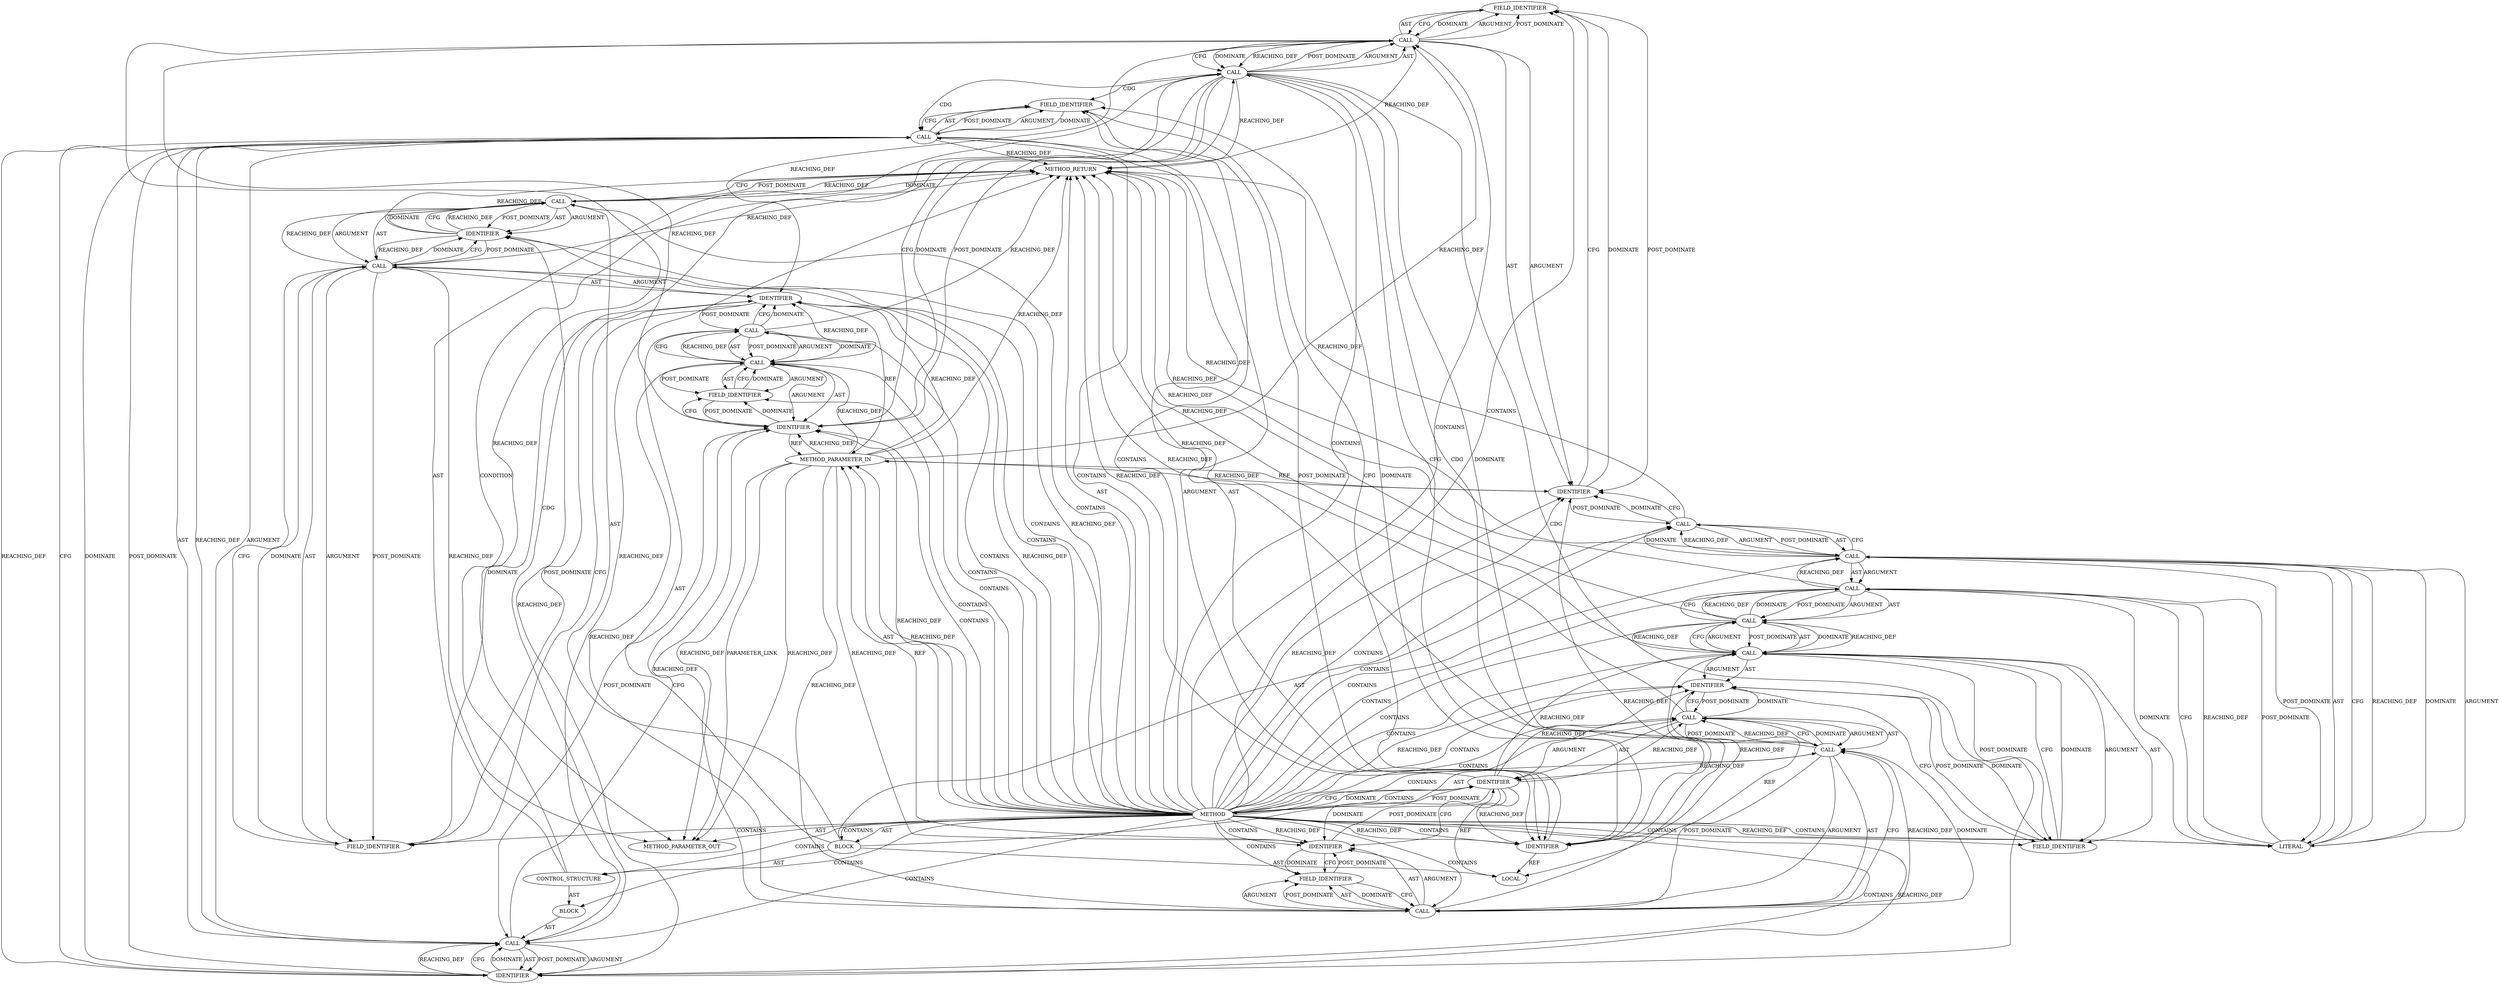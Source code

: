 digraph {
  8422 [label=FIELD_IDENTIFIER ORDER=2 ARGUMENT_INDEX=2 CODE="copy_mode" COLUMN_NUMBER=7 LINE_NUMBER=34 CANONICAL_NAME="copy_mode"]
  8437 [label=IDENTIFIER ORDER=2 ARGUMENT_INDEX=2 CODE="NULL" COLUMN_NUMBER=17 LINE_NUMBER=37 TYPE_FULL_NAME="ANY" NAME="NULL"]
  21505 [label=METHOD_PARAMETER_OUT ORDER=1 CODE="struct tls_strparser *strp" IS_VARIADIC=false COLUMN_NUMBER=34 LINE_NUMBER=29 TYPE_FULL_NAME="tls_strparser*" EVALUATION_STRATEGY="BY_VALUE" INDEX=1 NAME="strp"]
  8420 [label=CALL ORDER=1 ARGUMENT_INDEX=1 CODE="strp->copy_mode" COLUMN_NUMBER=7 METHOD_FULL_NAME="<operator>.indirectFieldAccess" LINE_NUMBER=34 TYPE_FULL_NAME="<empty>" DISPATCH_TYPE="STATIC_DISPATCH" SIGNATURE="" NAME="<operator>.indirectFieldAccess"]
  8438 [label=METHOD_RETURN ORDER=3 CODE="RET" COLUMN_NUMBER=1 LINE_NUMBER=29 TYPE_FULL_NAME="void" EVALUATION_STRATEGY="BY_VALUE"]
  8432 [label=FIELD_IDENTIFIER ORDER=2 ARGUMENT_INDEX=2 CODE="anchor" COLUMN_NUMBER=14 LINE_NUMBER=36 CANONICAL_NAME="anchor"]
  8413 [label=CALL ORDER=1 ARGUMENT_INDEX=1 CODE="&shinfo->dataref" COLUMN_NUMBER=37 METHOD_FULL_NAME="<operator>.addressOf" LINE_NUMBER=33 TYPE_FULL_NAME="<empty>" DISPATCH_TYPE="STATIC_DISPATCH" SIGNATURE="" NAME="<operator>.addressOf"]
  8407 [label=CALL ORDER=1 ARGUMENT_INDEX=1 CODE="strp->anchor" COLUMN_NUMBER=46 METHOD_FULL_NAME="<operator>.indirectFieldAccess" LINE_NUMBER=31 TYPE_FULL_NAME="<empty>" DISPATCH_TYPE="STATIC_DISPATCH" SIGNATURE="" NAME="<operator>.indirectFieldAccess"]
  8405 [label=IDENTIFIER ORDER=1 ARGUMENT_INDEX=1 CODE="shinfo" COLUMN_NUMBER=26 LINE_NUMBER=31 TYPE_FULL_NAME="skb_shared_info*" NAME="shinfo"]
  8433 [label=CALL ORDER=6 ARGUMENT_INDEX=-1 CODE="strp->anchor = NULL" COLUMN_NUMBER=2 METHOD_FULL_NAME="<operator>.assignment" LINE_NUMBER=37 TYPE_FULL_NAME="<empty>" DISPATCH_TYPE="STATIC_DISPATCH" SIGNATURE="" NAME="<operator>.assignment"]
  8416 [label=FIELD_IDENTIFIER ORDER=2 ARGUMENT_INDEX=2 CODE="dataref" COLUMN_NUMBER=38 LINE_NUMBER=33 CANONICAL_NAME="dataref"]
  8415 [label=IDENTIFIER ORDER=1 ARGUMENT_INDEX=1 CODE="shinfo" COLUMN_NUMBER=38 LINE_NUMBER=33 TYPE_FULL_NAME="skb_shared_info*" NAME="shinfo"]
  8431 [label=IDENTIFIER ORDER=1 ARGUMENT_INDEX=1 CODE="strp" COLUMN_NUMBER=14 LINE_NUMBER=36 TYPE_FULL_NAME="tls_strparser*" NAME="strp"]
  8414 [label=CALL ORDER=1 ARGUMENT_INDEX=1 CODE="shinfo->dataref" COLUMN_NUMBER=38 METHOD_FULL_NAME="<operator>.indirectFieldAccess" LINE_NUMBER=33 TYPE_FULL_NAME="<empty>" DISPATCH_TYPE="STATIC_DISPATCH" SIGNATURE="" NAME="<operator>.indirectFieldAccess"]
  8417 [label=LITERAL ORDER=2 ARGUMENT_INDEX=2 CODE="1" COLUMN_NUMBER=58 LINE_NUMBER=33 TYPE_FULL_NAME="int"]
  8402 [label=BLOCK ORDER=2 ARGUMENT_INDEX=-1 CODE="{
	struct skb_shared_info *shinfo = skb_shinfo(strp->anchor);

	DEBUG_NET_WARN_ON_ONCE(atomic_read(&shinfo->dataref) != 1);
	if (!strp->copy_mode)
		shinfo->frag_list = NULL;
	consume_skb(strp->anchor);
	strp->anchor = NULL;
}" COLUMN_NUMBER=1 LINE_NUMBER=30 TYPE_FULL_NAME="void"]
  8436 [label=FIELD_IDENTIFIER ORDER=2 ARGUMENT_INDEX=2 CODE="anchor" COLUMN_NUMBER=2 LINE_NUMBER=37 CANONICAL_NAME="anchor"]
  8409 [label=FIELD_IDENTIFIER ORDER=2 ARGUMENT_INDEX=2 CODE="anchor" COLUMN_NUMBER=46 LINE_NUMBER=31 CANONICAL_NAME="anchor"]
  8429 [label=CALL ORDER=5 ARGUMENT_INDEX=-1 CODE="consume_skb(strp->anchor)" COLUMN_NUMBER=2 METHOD_FULL_NAME="consume_skb" LINE_NUMBER=36 TYPE_FULL_NAME="<empty>" DISPATCH_TYPE="STATIC_DISPATCH" SIGNATURE="" NAME="consume_skb"]
  8435 [label=IDENTIFIER ORDER=1 ARGUMENT_INDEX=1 CODE="strp" COLUMN_NUMBER=2 LINE_NUMBER=37 TYPE_FULL_NAME="tls_strparser*" NAME="strp"]
  8428 [label=IDENTIFIER ORDER=2 ARGUMENT_INDEX=2 CODE="NULL" COLUMN_NUMBER=23 LINE_NUMBER=35 TYPE_FULL_NAME="ANY" NAME="NULL"]
  8408 [label=IDENTIFIER ORDER=1 ARGUMENT_INDEX=1 CODE="strp" COLUMN_NUMBER=46 LINE_NUMBER=31 TYPE_FULL_NAME="tls_strparser*" NAME="strp"]
  8410 [label=CALL ORDER=3 ARGUMENT_INDEX=-1 CODE="DEBUG_NET_WARN_ON_ONCE(atomic_read(&shinfo->dataref) != 1)" COLUMN_NUMBER=2 METHOD_FULL_NAME="DEBUG_NET_WARN_ON_ONCE" LINE_NUMBER=33 TYPE_FULL_NAME="<empty>" DISPATCH_TYPE="STATIC_DISPATCH" SIGNATURE="" NAME="DEBUG_NET_WARN_ON_ONCE"]
  8401 [label=METHOD_PARAMETER_IN ORDER=1 CODE="struct tls_strparser *strp" IS_VARIADIC=false COLUMN_NUMBER=34 LINE_NUMBER=29 TYPE_FULL_NAME="tls_strparser*" EVALUATION_STRATEGY="BY_VALUE" INDEX=1 NAME="strp"]
  8434 [label=CALL ORDER=1 ARGUMENT_INDEX=1 CODE="strp->anchor" COLUMN_NUMBER=2 METHOD_FULL_NAME="<operator>.indirectFieldAccess" LINE_NUMBER=37 TYPE_FULL_NAME="<empty>" DISPATCH_TYPE="STATIC_DISPATCH" SIGNATURE="" NAME="<operator>.indirectFieldAccess"]
  8424 [label=CALL ORDER=1 ARGUMENT_INDEX=1 CODE="shinfo->frag_list = NULL" COLUMN_NUMBER=3 METHOD_FULL_NAME="<operator>.assignment" LINE_NUMBER=35 TYPE_FULL_NAME="<empty>" DISPATCH_TYPE="STATIC_DISPATCH" SIGNATURE="" NAME="<operator>.assignment"]
  8406 [label=CALL ORDER=2 ARGUMENT_INDEX=2 CODE="skb_shinfo(strp->anchor)" COLUMN_NUMBER=35 METHOD_FULL_NAME="skb_shinfo" LINE_NUMBER=31 TYPE_FULL_NAME="<empty>" DISPATCH_TYPE="STATIC_DISPATCH" SIGNATURE="" NAME="skb_shinfo"]
  8412 [label=CALL ORDER=1 ARGUMENT_INDEX=1 CODE="atomic_read(&shinfo->dataref)" COLUMN_NUMBER=25 METHOD_FULL_NAME="atomic_read" LINE_NUMBER=33 TYPE_FULL_NAME="<empty>" DISPATCH_TYPE="STATIC_DISPATCH" SIGNATURE="" NAME="atomic_read"]
  8421 [label=IDENTIFIER ORDER=1 ARGUMENT_INDEX=1 CODE="strp" COLUMN_NUMBER=7 LINE_NUMBER=34 TYPE_FULL_NAME="tls_strparser*" NAME="strp"]
  8400 [label=METHOD COLUMN_NUMBER=1 LINE_NUMBER=29 COLUMN_NUMBER_END=1 IS_EXTERNAL=false SIGNATURE="void tls_strp_anchor_free (tls_strparser*)" NAME="tls_strp_anchor_free" AST_PARENT_TYPE="TYPE_DECL" AST_PARENT_FULL_NAME="tls_strp.c:<global>" ORDER=4 CODE="static void tls_strp_anchor_free(struct tls_strparser *strp)
{
	struct skb_shared_info *shinfo = skb_shinfo(strp->anchor);

	DEBUG_NET_WARN_ON_ONCE(atomic_read(&shinfo->dataref) != 1);
	if (!strp->copy_mode)
		shinfo->frag_list = NULL;
	consume_skb(strp->anchor);
	strp->anchor = NULL;
}" FULL_NAME="tls_strp_anchor_free" LINE_NUMBER_END=38 FILENAME="tls_strp.c"]
  8426 [label=IDENTIFIER ORDER=1 ARGUMENT_INDEX=1 CODE="shinfo" COLUMN_NUMBER=3 LINE_NUMBER=35 TYPE_FULL_NAME="skb_shared_info*" NAME="shinfo"]
  8425 [label=CALL ORDER=1 ARGUMENT_INDEX=1 CODE="shinfo->frag_list" COLUMN_NUMBER=3 METHOD_FULL_NAME="<operator>.indirectFieldAccess" LINE_NUMBER=35 TYPE_FULL_NAME="<empty>" DISPATCH_TYPE="STATIC_DISPATCH" SIGNATURE="" NAME="<operator>.indirectFieldAccess"]
  8419 [label=CALL ORDER=1 ARGUMENT_INDEX=-1 CODE="!strp->copy_mode" COLUMN_NUMBER=6 METHOD_FULL_NAME="<operator>.logicalNot" LINE_NUMBER=34 TYPE_FULL_NAME="<empty>" DISPATCH_TYPE="STATIC_DISPATCH" SIGNATURE="" NAME="<operator>.logicalNot"]
  8418 [label=CONTROL_STRUCTURE CONTROL_STRUCTURE_TYPE="IF" ORDER=4 PARSER_TYPE_NAME="CASTIfStatement" ARGUMENT_INDEX=-1 CODE="if (!strp->copy_mode)" COLUMN_NUMBER=2 LINE_NUMBER=34]
  8403 [label=LOCAL ORDER=1 CODE="struct skb_shared_info* shinfo" COLUMN_NUMBER=25 LINE_NUMBER=31 TYPE_FULL_NAME="skb_shared_info*" NAME="shinfo"]
  8430 [label=CALL ORDER=1 ARGUMENT_INDEX=1 CODE="strp->anchor" COLUMN_NUMBER=14 METHOD_FULL_NAME="<operator>.indirectFieldAccess" LINE_NUMBER=36 TYPE_FULL_NAME="<empty>" DISPATCH_TYPE="STATIC_DISPATCH" SIGNATURE="" NAME="<operator>.indirectFieldAccess"]
  8404 [label=CALL ORDER=2 ARGUMENT_INDEX=-1 CODE="*shinfo = skb_shinfo(strp->anchor)" COLUMN_NUMBER=25 METHOD_FULL_NAME="<operator>.assignment" LINE_NUMBER=31 TYPE_FULL_NAME="<empty>" DISPATCH_TYPE="STATIC_DISPATCH" SIGNATURE="" NAME="<operator>.assignment"]
  8427 [label=FIELD_IDENTIFIER ORDER=2 ARGUMENT_INDEX=2 CODE="frag_list" COLUMN_NUMBER=3 LINE_NUMBER=35 CANONICAL_NAME="frag_list"]
  8411 [label=CALL ORDER=1 ARGUMENT_INDEX=1 CODE="atomic_read(&shinfo->dataref) != 1" COLUMN_NUMBER=25 METHOD_FULL_NAME="<operator>.notEquals" LINE_NUMBER=33 TYPE_FULL_NAME="<empty>" DISPATCH_TYPE="STATIC_DISPATCH" SIGNATURE="" NAME="<operator>.notEquals"]
  8423 [label=BLOCK ORDER=2 ARGUMENT_INDEX=-1 CODE="<empty>" COLUMN_NUMBER=3 LINE_NUMBER=35 TYPE_FULL_NAME="void"]
  8413 -> 8412 [label=CFG ]
  8409 -> 8407 [label=DOMINATE ]
  8400 -> 8401 [label=AST ]
  8419 -> 8420 [label=POST_DOMINATE ]
  8413 -> 8414 [label=ARGUMENT ]
  8401 -> 8431 [label=REACHING_DEF VARIABLE="strp"]
  8400 -> 8410 [label=CONTAINS ]
  8404 -> 8406 [label=POST_DOMINATE ]
  8417 -> 8411 [label=CFG ]
  8406 -> 8438 [label=REACHING_DEF VARIABLE="skb_shinfo(strp->anchor)"]
  8400 -> 8426 [label=REACHING_DEF VARIABLE=""]
  8406 -> 8405 [label=REACHING_DEF VARIABLE="skb_shinfo(strp->anchor)"]
  8411 -> 8410 [label=CFG ]
  8417 -> 8411 [label=REACHING_DEF VARIABLE="1"]
  8420 -> 21505 [label=REACHING_DEF VARIABLE="strp->copy_mode"]
  8420 -> 8438 [label=REACHING_DEF VARIABLE="strp->copy_mode"]
  8400 -> 8431 [label=REACHING_DEF VARIABLE=""]
  8437 -> 8434 [label=POST_DOMINATE ]
  8400 -> 8404 [label=CONTAINS ]
  8428 -> 8437 [label=REACHING_DEF VARIABLE="NULL"]
  8414 -> 8413 [label=DOMINATE ]
  8430 -> 8431 [label=ARGUMENT ]
  8420 -> 8419 [label=CFG ]
  8412 -> 8417 [label=DOMINATE ]
  8400 -> 8428 [label=CONTAINS ]
  8402 -> 8433 [label=AST ]
  8437 -> 8433 [label=DOMINATE ]
  8404 -> 8406 [label=ARGUMENT ]
  8400 -> 8415 [label=REACHING_DEF VARIABLE=""]
  8412 -> 8417 [label=CFG ]
  8418 -> 8419 [label=CONDITION ]
  8400 -> 8414 [label=CONTAINS ]
  8425 -> 8427 [label=AST ]
  8400 -> 8430 [label=CONTAINS ]
  8414 -> 8416 [label=POST_DOMINATE ]
  8434 -> 21505 [label=REACHING_DEF VARIABLE="strp->anchor"]
  8413 -> 8438 [label=REACHING_DEF VARIABLE="&shinfo->dataref"]
  8400 -> 8422 [label=CONTAINS ]
  8422 -> 8421 [label=POST_DOMINATE ]
  8407 -> 8409 [label=ARGUMENT ]
  8400 -> 8423 [label=CONTAINS ]
  8424 -> 8428 [label=AST ]
  8400 -> 8411 [label=CONTAINS ]
  8423 -> 8424 [label=AST ]
  8433 -> 8437 [label=POST_DOMINATE ]
  8434 -> 8437 [label=DOMINATE ]
  8405 -> 8408 [label=CFG ]
  8419 -> 8426 [label=CFG ]
  8419 -> 8420 [label=ARGUMENT ]
  8424 -> 8428 [label=POST_DOMINATE ]
  8410 -> 8421 [label=DOMINATE ]
  8401 -> 21505 [label=PARAMETER_LINK ]
  8404 -> 8415 [label=DOMINATE ]
  8409 -> 8408 [label=POST_DOMINATE ]
  8434 -> 8435 [label=ARGUMENT ]
  8435 -> 8436 [label=CFG ]
  8414 -> 8416 [label=ARGUMENT ]
  8438 -> 8433 [label=POST_DOMINATE ]
  8435 -> 8436 [label=DOMINATE ]
  8437 -> 8438 [label=REACHING_DEF VARIABLE="NULL"]
  8400 -> 8435 [label=CONTAINS ]
  8437 -> 8434 [label=REACHING_DEF VARIABLE="NULL"]
  8416 -> 8414 [label=CFG ]
  8433 -> 8438 [label=REACHING_DEF VARIABLE="strp->anchor = NULL"]
  8431 -> 8432 [label=DOMINATE ]
  8400 -> 8437 [label=REACHING_DEF VARIABLE=""]
  8414 -> 8413 [label=REACHING_DEF VARIABLE="shinfo->dataref"]
  8414 -> 8413 [label=REACHING_DEF VARIABLE="shinfo->dataref"]
  8414 -> 8416 [label=AST ]
  8407 -> 8408 [label=AST ]
  8400 -> 8407 [label=CONTAINS ]
  8405 -> 8414 [label=REACHING_DEF VARIABLE="shinfo"]
  8400 -> 8428 [label=REACHING_DEF VARIABLE=""]
  8407 -> 8431 [label=REACHING_DEF VARIABLE="strp->anchor"]
  8414 -> 8415 [label=AST ]
  8433 -> 8434 [label=ARGUMENT ]
  8425 -> 8426 [label=ARGUMENT ]
  8430 -> 8432 [label=ARGUMENT ]
  8414 -> 8438 [label=REACHING_DEF VARIABLE="shinfo->dataref"]
  8421 -> 8401 [label=REF ]
  8416 -> 8415 [label=POST_DOMINATE ]
  8419 -> 8426 [label=CDG ]
  8417 -> 8412 [label=REACHING_DEF VARIABLE="1"]
  8400 -> 8434 [label=CONTAINS ]
  8410 -> 8438 [label=REACHING_DEF VARIABLE="DEBUG_NET_WARN_ON_ONCE(atomic_read(&shinfo->dataref) != 1)"]
  8405 -> 8415 [label=REACHING_DEF VARIABLE="shinfo"]
  8420 -> 8419 [label=DOMINATE ]
  8427 -> 8426 [label=POST_DOMINATE ]
  8406 -> 8404 [label=REACHING_DEF VARIABLE="skb_shinfo(strp->anchor)"]
  8405 -> 8400 [label=POST_DOMINATE ]
  8410 -> 8421 [label=CFG ]
  8404 -> 8415 [label=CFG ]
  8428 -> 8424 [label=REACHING_DEF VARIABLE="NULL"]
  8401 -> 8408 [label=REACHING_DEF VARIABLE="strp"]
  8412 -> 8411 [label=REACHING_DEF VARIABLE="atomic_read(&shinfo->dataref)"]
  8400 -> 8413 [label=CONTAINS ]
  8431 -> 8432 [label=CFG ]
  8412 -> 8413 [label=AST ]
  8418 -> 8419 [label=AST ]
  8400 -> 8405 [label=CFG ]
  8416 -> 8414 [label=DOMINATE ]
  8433 -> 8437 [label=ARGUMENT ]
  8408 -> 8409 [label=DOMINATE ]
  8420 -> 8421 [label=AST ]
  8400 -> 8416 [label=CONTAINS ]
  8433 -> 8438 [label=DOMINATE ]
  8400 -> 8431 [label=CONTAINS ]
  8400 -> 8437 [label=CONTAINS ]
  8437 -> 8433 [label=CFG ]
  8436 -> 8435 [label=POST_DOMINATE ]
  8431 -> 8424 [label=POST_DOMINATE ]
  8405 -> 8426 [label=REACHING_DEF VARIABLE="shinfo"]
  8432 -> 8431 [label=POST_DOMINATE ]
  8425 -> 8427 [label=POST_DOMINATE ]
  8404 -> 8406 [label=AST ]
  8412 -> 8413 [label=POST_DOMINATE ]
  8406 -> 8407 [label=POST_DOMINATE ]
  8433 -> 8434 [label=AST ]
  8417 -> 8411 [label=DOMINATE ]
  8410 -> 8411 [label=ARGUMENT ]
  8425 -> 8438 [label=REACHING_DEF VARIABLE="shinfo->frag_list"]
  8424 -> 8431 [label=CFG ]
  8421 -> 8422 [label=CFG ]
  8411 -> 8417 [label=AST ]
  8433 -> 8437 [label=AST ]
  8425 -> 8427 [label=ARGUMENT ]
  8407 -> 8430 [label=REACHING_DEF VARIABLE="strp->anchor"]
  8401 -> 8407 [label=REACHING_DEF VARIABLE="strp"]
  8419 -> 8428 [label=CDG ]
  8429 -> 8430 [label=AST ]
  8434 -> 8433 [label=REACHING_DEF VARIABLE="strp->anchor"]
  8420 -> 8435 [label=REACHING_DEF VARIABLE="strp->copy_mode"]
  8405 -> 8403 [label=REF ]
  8426 -> 8403 [label=REF ]
  8430 -> 8429 [label=DOMINATE ]
  8405 -> 8408 [label=DOMINATE ]
  8407 -> 8406 [label=CFG ]
  8425 -> 8428 [label=DOMINATE ]
  8407 -> 8409 [label=POST_DOMINATE ]
  8402 -> 8410 [label=AST ]
  8432 -> 8430 [label=CFG ]
  8420 -> 8431 [label=REACHING_DEF VARIABLE="strp->copy_mode"]
  8400 -> 8438 [label=AST ]
  8407 -> 8406 [label=REACHING_DEF VARIABLE="strp->anchor"]
  8400 -> 8405 [label=DOMINATE ]
  8401 -> 21505 [label=REACHING_DEF VARIABLE="strp"]
  8401 -> 21505 [label=REACHING_DEF VARIABLE="strp"]
  8410 -> 8411 [label=POST_DOMINATE ]
  8435 -> 8429 [label=POST_DOMINATE ]
  8400 -> 8426 [label=CONTAINS ]
  8437 -> 8433 [label=REACHING_DEF VARIABLE="NULL"]
  8400 -> 8402 [label=CONTAINS ]
  8413 -> 8412 [label=REACHING_DEF VARIABLE="&shinfo->dataref"]
  8400 -> 8436 [label=CONTAINS ]
  8429 -> 8430 [label=POST_DOMINATE ]
  8413 -> 8412 [label=DOMINATE ]
  8405 -> 8404 [label=REACHING_DEF VARIABLE="shinfo"]
  8407 -> 8406 [label=DOMINATE ]
  8400 -> 8408 [label=CONTAINS ]
  8400 -> 8435 [label=REACHING_DEF VARIABLE=""]
  8424 -> 8425 [label=ARGUMENT ]
  8400 -> 8433 [label=CONTAINS ]
  8411 -> 8410 [label=DOMINATE ]
  8407 -> 8409 [label=AST ]
  8402 -> 8404 [label=AST ]
  8434 -> 8438 [label=REACHING_DEF VARIABLE="strp->anchor"]
  8404 -> 8438 [label=REACHING_DEF VARIABLE="*shinfo = skb_shinfo(strp->anchor)"]
  8415 -> 8416 [label=DOMINATE ]
  8400 -> 8408 [label=REACHING_DEF VARIABLE=""]
  8412 -> 8413 [label=ARGUMENT ]
  8419 -> 8427 [label=CDG ]
  8424 -> 8428 [label=ARGUMENT ]
  8411 -> 8412 [label=ARGUMENT ]
  8429 -> 8438 [label=REACHING_DEF VARIABLE="consume_skb(strp->anchor)"]
  8434 -> 8436 [label=AST ]
  8409 -> 8407 [label=CFG ]
  8400 -> 8417 [label=REACHING_DEF VARIABLE=""]
  8400 -> 8412 [label=CONTAINS ]
  8402 -> 8429 [label=AST ]
  8426 -> 8427 [label=CFG ]
  8424 -> 8425 [label=AST ]
  8411 -> 8417 [label=ARGUMENT ]
  8407 -> 8421 [label=REACHING_DEF VARIABLE="strp->anchor"]
  8429 -> 8430 [label=ARGUMENT ]
  8401 -> 8438 [label=REACHING_DEF VARIABLE="strp"]
  8400 -> 8406 [label=CONTAINS ]
  8427 -> 8425 [label=CFG ]
  8404 -> 8405 [label=AST ]
  8400 -> 8402 [label=AST ]
  8400 -> 8420 [label=CONTAINS ]
  8400 -> 8419 [label=CONTAINS ]
  8421 -> 8422 [label=DOMINATE ]
  8401 -> 8430 [label=REACHING_DEF VARIABLE="strp"]
  8411 -> 8417 [label=POST_DOMINATE ]
  8420 -> 8422 [label=ARGUMENT ]
  8414 -> 8415 [label=ARGUMENT ]
  8415 -> 8416 [label=CFG ]
  8400 -> 8417 [label=CONTAINS ]
  8401 -> 8435 [label=REACHING_DEF VARIABLE="strp"]
  8400 -> 8421 [label=REACHING_DEF VARIABLE=""]
  8433 -> 8438 [label=CFG ]
  8411 -> 8438 [label=REACHING_DEF VARIABLE="atomic_read(&shinfo->dataref) != 1"]
  8401 -> 8421 [label=REACHING_DEF VARIABLE="strp"]
  8406 -> 8407 [label=AST ]
  8400 -> 8427 [label=CONTAINS ]
  8419 -> 8426 [label=DOMINATE ]
  8425 -> 8428 [label=CFG ]
  8430 -> 8432 [label=POST_DOMINATE ]
  8419 -> 8431 [label=DOMINATE ]
  8425 -> 8426 [label=AST ]
  8411 -> 8410 [label=REACHING_DEF VARIABLE="atomic_read(&shinfo->dataref) != 1"]
  8422 -> 8420 [label=CFG ]
  8428 -> 8425 [label=POST_DOMINATE ]
  8408 -> 8401 [label=REF ]
  8402 -> 8418 [label=AST ]
  8402 -> 8403 [label=AST ]
  8400 -> 8432 [label=CONTAINS ]
  8427 -> 8425 [label=DOMINATE ]
  8418 -> 8423 [label=AST ]
  8436 -> 8434 [label=CFG ]
  8406 -> 8404 [label=CFG ]
  8400 -> 8409 [label=CONTAINS ]
  8434 -> 8436 [label=POST_DOMINATE ]
  8430 -> 8435 [label=REACHING_DEF VARIABLE="strp->anchor"]
  8429 -> 8435 [label=CFG ]
  8414 -> 8426 [label=REACHING_DEF VARIABLE="shinfo->dataref"]
  8434 -> 8437 [label=CFG ]
  8400 -> 21505 [label=AST ]
  8401 -> 8420 [label=REACHING_DEF VARIABLE="strp"]
  8419 -> 8420 [label=AST ]
  8431 -> 8419 [label=POST_DOMINATE ]
  8400 -> 8421 [label=CONTAINS ]
  8411 -> 8412 [label=AST ]
  8420 -> 8422 [label=POST_DOMINATE ]
  8410 -> 8411 [label=AST ]
  8425 -> 8424 [label=REACHING_DEF VARIABLE="shinfo->frag_list"]
  8424 -> 8438 [label=REACHING_DEF VARIABLE="shinfo->frag_list = NULL"]
  8420 -> 8421 [label=ARGUMENT ]
  8431 -> 8401 [label=REF ]
  8400 -> 8401 [label=REACHING_DEF VARIABLE=""]
  8430 -> 8431 [label=AST ]
  8419 -> 8425 [label=CDG ]
  8435 -> 8401 [label=REF ]
  8420 -> 8422 [label=AST ]
  8412 -> 8438 [label=REACHING_DEF VARIABLE="atomic_read(&shinfo->dataref)"]
  8404 -> 8405 [label=ARGUMENT ]
  8419 -> 8431 [label=CFG ]
  8414 -> 8413 [label=CFG ]
  8422 -> 8420 [label=DOMINATE ]
  8400 -> 8415 [label=CONTAINS ]
  8436 -> 8434 [label=DOMINATE ]
  8432 -> 8430 [label=DOMINATE ]
  8408 -> 8405 [label=POST_DOMINATE ]
  8400 -> 8405 [label=CONTAINS ]
  8405 -> 8438 [label=REACHING_DEF VARIABLE="shinfo"]
  8428 -> 8424 [label=CFG ]
  8406 -> 8407 [label=ARGUMENT ]
  8429 -> 8435 [label=DOMINATE ]
  8430 -> 8429 [label=CFG ]
  8426 -> 8427 [label=DOMINATE ]
  8428 -> 8425 [label=REACHING_DEF VARIABLE="NULL"]
  8400 -> 8424 [label=CONTAINS ]
  8434 -> 8436 [label=ARGUMENT ]
  8434 -> 8435 [label=AST ]
  8406 -> 8404 [label=DOMINATE ]
  8413 -> 8414 [label=POST_DOMINATE ]
  8408 -> 8409 [label=CFG ]
  8400 -> 8425 [label=CONTAINS ]
  8417 -> 8412 [label=POST_DOMINATE ]
  8400 -> 8429 [label=CONTAINS ]
  8421 -> 8410 [label=POST_DOMINATE ]
  8430 -> 8429 [label=REACHING_DEF VARIABLE="strp->anchor"]
  8415 -> 8404 [label=POST_DOMINATE ]
  8415 -> 8403 [label=REF ]
  8419 -> 8424 [label=CDG ]
  8413 -> 8414 [label=AST ]
  8419 -> 8438 [label=REACHING_DEF VARIABLE="!strp->copy_mode"]
  8430 -> 8432 [label=AST ]
  8400 -> 8418 [label=CONTAINS ]
  8420 -> 8419 [label=REACHING_DEF VARIABLE="strp->copy_mode"]
  8407 -> 8408 [label=ARGUMENT ]
  8428 -> 8424 [label=DOMINATE ]
}
